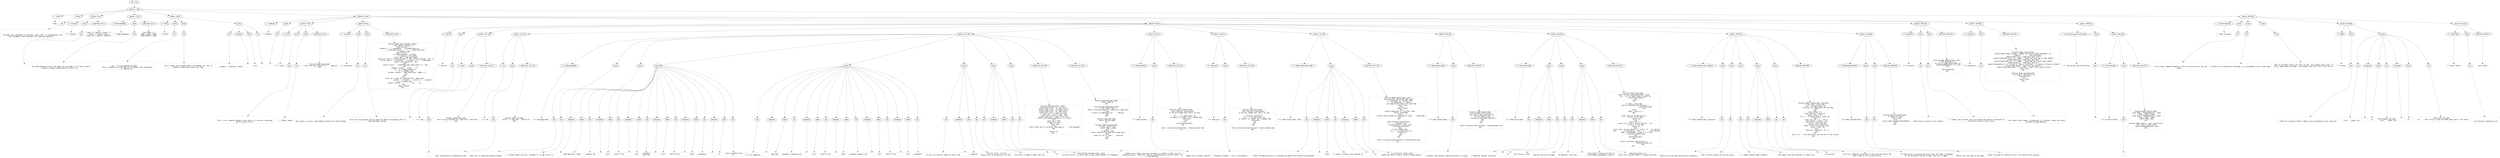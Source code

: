 digraph lpegNode {

node [fontname=Helvetica]
edge [style=dashed]

doc_0 [label="doc - 510"]


doc_0 -> { section_1}
{rank=same; section_1}

section_1 [label="section: 1-480"]


// END RANK doc_0

section_1 -> { header_2 prose_3 section_4 section_5 section_6 section_7 section_8}
{rank=same; header_2 prose_3 section_4 section_5 section_6 section_7 section_8}

header_2 [label="1 : Node"]

prose_3 [label="prose"]

section_4 [label="section: 8-16"]

section_5 [label="section: 17-28"]

section_6 [label="section: 29-40"]

section_7 [label="section: 41-458"]

section_8 [label="section: 481-500"]


// END RANK section_1

header_2 -> leaf_9
leaf_9  [color=Gray,shape=rectangle,fontname=Inconsolata,label="* Node"]
// END RANK header_2

prose_3 -> { raw_10}
{rank=same; raw_10}

raw_10 [label="raw"]


// END RANK prose_3

raw_10 -> leaf_11
leaf_11  [color=Gray,shape=rectangle,fontname=Inconsolata,label="


  The Node class implements an abstract syntax tree, in collaboration with
the [[Grammar class][/grammar] and lpeg more generally.

"]
// END RANK raw_10

section_4 -> { header_12 prose_13 codeblock_14}
{rank=same; header_12 prose_13 codeblock_14}

header_12 [label="3 : includes"]

prose_13 [label="prose"]

codeblock_14 [label="code block 10-14"]


// END RANK section_4

header_12 -> leaf_15
leaf_15  [color=Gray,shape=rectangle,fontname=Inconsolata,label="*** includes"]
// END RANK header_12

prose_13 -> { raw_16}
{rank=same; raw_16}

raw_16 [label="raw"]


// END RANK prose_13

raw_16 -> leaf_17
leaf_17  [color=Gray,shape=rectangle,fontname=Inconsolata,label="
"]
// END RANK raw_16

codeblock_14 -> leaf_18
leaf_18  [color=Gray,shape=rectangle,fontname=Inconsolata,label="local s = require \"status\" ()
local a = require \"ansi\"
local dot = require \"node/dot\""]
// END RANK codeblock_14

section_5 -> { header_19 prose_20 codeblock_21}
{rank=same; header_19 prose_20 codeblock_21}

header_19 [label="2 : Node metatable"]

prose_20 [label="prose"]

codeblock_21 [label="code block 22-26"]


// END RANK section_5

header_19 -> leaf_22
leaf_22  [color=Gray,shape=rectangle,fontname=Inconsolata,label="** Node metatable"]
// END RANK header_19

prose_20 -> { raw_23}
{rank=same; raw_23}

raw_23 [label="raw"]


// END RANK prose_20

raw_23 -> leaf_24
leaf_24  [color=Gray,shape=rectangle,fontname=Inconsolata,label="

  The Node metatable is the root table for any Node, all of which should
subclass through [[Node:inherit()][httk://]].
"]
// END RANK raw_23

codeblock_21 -> leaf_25
leaf_25  [color=Gray,shape=rectangle,fontname=Inconsolata,label="local Node = {}
Node.__index = Node
Node.isNode = Node"]
// END RANK codeblock_21

section_6 -> { header_26 prose_27 prose_28 prose_29}
{rank=same; header_26 prose_27 prose_28 prose_29}

header_26 [label="2 : Fields"]

prose_27 [label="prose"]

prose_28 [label="prose"]

prose_29 [label="prose"]


// END RANK section_6

header_26 -> leaf_30
leaf_30  [color=Gray,shape=rectangle,fontname=Inconsolata,label="** Fields"]
// END RANK header_26

prose_27 -> { raw_31}
{rank=same; raw_31}

raw_31 [label="raw"]


// END RANK prose_27

raw_31 -> leaf_32
leaf_32  [color=Gray,shape=rectangle,fontname=Inconsolata,label="

   - id :  A string naming the Node.
           This is identical to the name of the pattern that recognizes
           or captures it.
"]
// END RANK raw_31

prose_28 -> { raw_33}
{rank=same; raw_33}

raw_33 [label="raw"]


// END RANK prose_28

raw_33 -> leaf_34
leaf_34  [color=Gray,shape=rectangle,fontname=Inconsolata,label="
           This is never set on Node itself, and Grammar will fail to
           produce a Node which lacks this flag.
"]
// END RANK raw_33

prose_29 -> { raw_35 prespace_36 literal_37 raw_38}
{rank=same; raw_35 prespace_36 literal_37 raw_38}

raw_35 [label="raw"]

prespace_36 [label="prespace"]

literal_37 [label="literal"]

raw_38 [label="raw"]


// END RANK prose_29

raw_35 -> leaf_39
leaf_39  [color=Gray,shape=rectangle,fontname=Inconsolata,label="
   - isNode :  A boolean, always"]
// END RANK raw_35

prespace_36 -> leaf_40
leaf_40  [color=Gray,shape=rectangle,fontname=Inconsolata,label=" "]
// END RANK prespace_36

literal_37 -> leaf_41
leaf_41  [color=Gray,shape=rectangle,fontname=Inconsolata,label="true"]
// END RANK literal_37

raw_38 -> leaf_42
leaf_42  [color=Gray,shape=rectangle,fontname=Inconsolata,label=".

"]
// END RANK raw_38

section_7 -> { header_43 prose_44 section_45 section_46 section_47 section_48 section_49 section_50}
{rank=same; header_43 prose_44 section_45 section_46 section_47 section_48 section_49 section_50}

header_43 [label="2 : Methods"]

prose_44 [label="prose"]

section_45 [label="section: 44-57"]

section_46 [label="section: 58-97"]

section_47 [label="section: 98-391"]

section_48 [label="section: 409-428"]

section_49 [label="section: 429-458"]

section_50 [label="section: 459-461"]


// END RANK section_7

header_43 -> leaf_51
leaf_51  [color=Gray,shape=rectangle,fontname=Inconsolata,label="** Methods"]
// END RANK header_43

prose_44 -> { raw_52}
{rank=same; raw_52}

raw_52 [label="raw"]


// END RANK prose_44

raw_52 -> leaf_53
leaf_53  [color=Gray,shape=rectangle,fontname=Inconsolata,label="

"]
// END RANK raw_52

section_45 -> { header_54 prose_55 prose_56 codeblock_57}
{rank=same; header_54 prose_55 prose_56 codeblock_57}

header_54 [label="4 : toLua"]

prose_55 [label="prose"]

prose_56 [label="prose"]

codeblock_57 [label="code block 51-55"]


// END RANK section_45

header_54 -> leaf_58
leaf_58  [color=Gray,shape=rectangle,fontname=Inconsolata,label="**** toLua"]
// END RANK header_54

prose_55 -> { raw_59}
{rank=same; raw_59}

raw_59 [label="raw"]


// END RANK prose_55

raw_59 -> leaf_60
leaf_60  [color=Gray,shape=rectangle,fontname=Inconsolata,label="

This is not a general method in any sense, it's here as a backstop
while I build out Clu.
"]
// END RANK raw_59

prose_56 -> { raw_61}
{rank=same; raw_61}

raw_61 [label="raw"]


// END RANK prose_56

raw_61 -> leaf_62
leaf_62  [color=Gray,shape=rectangle,fontname=Inconsolata,label="
  - [ ] #todo remove
"]
// END RANK raw_61

codeblock_57 -> leaf_63
leaf_63  [color=Gray,shape=rectangle,fontname=Inconsolata,label="function Node.toLua(node)
  s:halt(\"No toLua method for \" .. node.id)
end"]
// END RANK codeblock_57

section_46 -> { header_64 prose_65 prose_66 codeblock_67}
{rank=same; header_64 prose_65 prose_66 codeblock_67}

header_64 [label="3 : Visualizer"]

prose_65 [label="prose"]

prose_66 [label="prose"]

codeblock_67 [label="code block 65-96"]


// END RANK section_46

header_64 -> leaf_68
leaf_68  [color=Gray,shape=rectangle,fontname=Inconsolata,label="*** Visualizer"]
// END RANK header_64

prose_65 -> { raw_69}
{rank=same; raw_69}

raw_69 [label="raw"]


// END RANK prose_65

raw_69 -> leaf_70
leaf_70  [color=Gray,shape=rectangle,fontname=Inconsolata,label="

This gives us a nice, tree-shaped printout of an entire Node.
"]
// END RANK raw_69

prose_66 -> { raw_71}
{rank=same; raw_71}

raw_71 [label="raw"]


// END RANK prose_66

raw_71 -> leaf_72
leaf_72  [color=Gray,shape=rectangle,fontname=Inconsolata,label="
We're less disciplined than we should be about up-assigning this to
inherited Node classes.
"]
// END RANK raw_71

codeblock_67 -> leaf_73
leaf_73  [color=Gray,shape=rectangle,fontname=Inconsolata,label="function Node.toString(node, depth)
   local depth = depth or 0
   local phrase = \"\"
   phrase = (\"  \"):rep(depth) .. a.bright(node.id) .. \"    \"
      .. a.cyan(node.first) .. \"-\" .. a.cyan(node.last)
   if node[1] then
      local extra = \"    \"
      if Node.len(node) > 56 then
         --  Truncate in the middle
         local span = Node.span(node)
         local pre, post = string.sub(span, 1, 26), string.sub(span, -26, -1)
         extra = extra .. a.dim(pre) .. a.bright(\"………\") .. a.dim(post)
         extra = extra:gsub(\"\\n\", \"◼︎\")
      else
         extra = extra .. a.dim(Node.span(node):gsub(\"\\n\", \"◼︎\"))
      end
      phrase = phrase .. extra .. \"\\n\"
      for _,v in ipairs(node) do
         if (v.isNode) then
            phrase = phrase .. Node.toString(v, depth + 1)
         end
      end
   else
      local val = node.str:sub(node.first, node.last)
                          :gsub(\" \", a.clear() .. a.dim(\"_\") .. a.green())
      val = a.green(val)
      phrase = phrase .. \"    \" .. val  .. \"\\n\"
   end
   return phrase
end"]
// END RANK codeblock_67

section_47 -> { header_74 prose_75 section_76 section_77 section_78 section_79 section_80 section_81 section_82 section_83 section_84 section_85}
{rank=same; header_74 prose_75 section_76 section_77 section_78 section_79 section_80 section_81 section_82 section_83 section_84 section_85}

header_74 [label="3 : Metrics"]

prose_75 [label="prose"]

section_76 [label="section: 101-109"]

section_77 [label="section: 110-120"]

section_78 [label="section: 121-196"]

section_79 [label="section: 197-217"]

section_80 [label="section: 218-240"]

section_81 [label="section: 241-280"]

section_82 [label="section: 281-299"]

section_83 [label="section: 300-349"]

section_84 [label="section: 350-391"]

section_85 [label="section: 392-408"]


// END RANK section_47

header_74 -> leaf_86
leaf_86  [color=Gray,shape=rectangle,fontname=Inconsolata,label="*** Metrics"]
// END RANK header_74

prose_75 -> { raw_87}
{rank=same; raw_87}

raw_87 [label="raw"]


// END RANK prose_75

raw_87 -> leaf_88
leaf_88  [color=Gray,shape=rectangle,fontname=Inconsolata,label="

"]
// END RANK raw_87

section_76 -> { header_89 prose_90 codeblock_91}
{rank=same; header_89 prose_90 codeblock_91}

header_89 [label="4 : span"]

prose_90 [label="prose"]

codeblock_91 [label="code block 103-107"]


// END RANK section_76

header_89 -> leaf_92
leaf_92  [color=Gray,shape=rectangle,fontname=Inconsolata,label="**** span"]
// END RANK header_89

prose_90 -> { raw_93}
{rank=same; raw_93}

raw_93 [label="raw"]


// END RANK prose_90

raw_93 -> leaf_94
leaf_94  [color=Gray,shape=rectangle,fontname=Inconsolata,label="
"]
// END RANK raw_93

codeblock_91 -> leaf_95
leaf_95  [color=Gray,shape=rectangle,fontname=Inconsolata,label="function Node.span(node)
   return string.sub(node.str, node.first, node.last)
end"]
// END RANK codeblock_91

section_77 -> { header_96 prose_97 codeblock_98}
{rank=same; header_96 prose_97 codeblock_98}

header_96 [label="4 : len"]

prose_97 [label="prose"]

codeblock_98 [label="code block 114-118"]


// END RANK section_77

header_96 -> leaf_99
leaf_99  [color=Gray,shape=rectangle,fontname=Inconsolata,label="**** len"]
// END RANK header_96

prose_97 -> { raw_100}
{rank=same; raw_100}

raw_100 [label="raw"]


// END RANK prose_97

raw_100 -> leaf_101
leaf_101  [color=Gray,shape=rectangle,fontname=Inconsolata,label="

ahh, the pleasure of indexing by one.
"]
// END RANK raw_100

codeblock_98 -> leaf_102
leaf_102  [color=Gray,shape=rectangle,fontname=Inconsolata,label="function Node.len(node)
    return 1 + node.last - node.first
end"]
// END RANK codeblock_98

section_78 -> { header_103 prose_104 prose_105 prose_106 prose_107 prose_108 prose_109 prose_110 codeblock_111 codeblock_112}
{rank=same; header_103 prose_104 prose_105 prose_106 prose_107 prose_108 prose_109 prose_110 codeblock_111 codeblock_112}

header_103 [label="4 : Node:gap(node)"]

prose_104 [label="prose"]

prose_105 [label="prose"]

prose_106 [label="prose"]

prose_107 [label="prose"]

prose_108 [label="prose"]

prose_109 [label="prose"]

prose_110 [label="prose"]

codeblock_111 [label="code block 144-164"]

codeblock_112 [label="code block 167-195"]


// END RANK section_78

header_103 -> leaf_113
leaf_113  [color=Gray,shape=rectangle,fontname=Inconsolata,label="**** Node:gap(node)"]
// END RANK header_103

prose_104 -> { raw_114}
{rank=same; raw_114}

raw_114 [label="raw"]


// END RANK prose_104

raw_114 -> leaf_115
leaf_115  [color=Gray,shape=rectangle,fontname=Inconsolata,label="

NOTE this is unused and hence untested
"]
// END RANK raw_114

prose_105 -> { raw_116}
{rank=same; raw_116}

raw_116 [label="raw"]


// END RANK prose_105

raw_116 -> leaf_117
leaf_117  [color=Gray,shape=rectangle,fontname=Inconsolata,label="
- [ ] #todo either use this, validate it, or get rid of it
"]
// END RANK raw_116

prose_106 -> { prespace_118 literal_119 raw_120 prespace_121 literal_122 raw_123 prespace_124 literal_125 raw_126 prespace_127 literal_128 raw_129 prespace_130 literal_131 raw_132 prespace_133 bold_134 raw_135}
{rank=same; prespace_118 literal_119 raw_120 prespace_121 literal_122 raw_123 prespace_124 literal_125 raw_126 prespace_127 literal_128 raw_129 prespace_130 literal_131 raw_132 prespace_133 bold_134 raw_135}

prespace_118 [label="prespace"]

literal_119 [label="literal"]

raw_120 [label="raw"]

prespace_121 [label="prespace"]

literal_122 [label="literal"]

raw_123 [label="raw"]

prespace_124 [label="prespace"]

literal_125 [label="literal"]

raw_126 [label="raw"]

prespace_127 [label="prespace"]

literal_128 [label="literal"]

raw_129 [label="raw"]

prespace_130 [label="prespace"]

literal_131 [label="literal"]

raw_132 [label="raw"]

prespace_133 [label="prespace"]

bold_134 [label="bold"]

raw_135 [label="raw"]


// END RANK prose_106

prespace_118 -> leaf_136
leaf_136  [color=Gray,shape=rectangle,fontname=Inconsolata,label=""]
// END RANK prespace_118

literal_119 -> leaf_137
leaf_137  [color=Gray,shape=rectangle,fontname=Inconsolata,label="Node.gap(left, right)"]
// END RANK literal_119

raw_120 -> leaf_138
leaf_138  [color=Gray,shape=rectangle,fontname=Inconsolata,label=" compares the"]
// END RANK raw_120

prespace_121 -> leaf_139
leaf_139  [color=Gray,shape=rectangle,fontname=Inconsolata,label=" "]
// END RANK prespace_121

literal_122 -> leaf_140
leaf_140  [color=Gray,shape=rectangle,fontname=Inconsolata,label="last"]
// END RANK literal_122

raw_123 -> leaf_141
leaf_141  [color=Gray,shape=rectangle,fontname=Inconsolata,label=" field of the"]
// END RANK raw_123

prespace_124 -> leaf_142
leaf_142  [color=Gray,shape=rectangle,fontname=Inconsolata,label=" "]
// END RANK prespace_124

literal_125 -> leaf_143
leaf_143  [color=Gray,shape=rectangle,fontname=Inconsolata,label="left"]
// END RANK literal_125

raw_126 -> leaf_144
leaf_144  [color=Gray,shape=rectangle,fontname=Inconsolata,label=" parameter
with the"]
// END RANK raw_126

prespace_127 -> leaf_145
leaf_145  [color=Gray,shape=rectangle,fontname=Inconsolata,label=" "]
// END RANK prespace_127

literal_128 -> leaf_146
leaf_146  [color=Gray,shape=rectangle,fontname=Inconsolata,label="first"]
// END RANK literal_128

raw_129 -> leaf_147
leaf_147  [color=Gray,shape=rectangle,fontname=Inconsolata,label=" field of the"]
// END RANK raw_129

prespace_130 -> leaf_148
leaf_148  [color=Gray,shape=rectangle,fontname=Inconsolata,label=" "]
// END RANK prespace_130

literal_131 -> leaf_149
leaf_149  [color=Gray,shape=rectangle,fontname=Inconsolata,label="right"]
// END RANK literal_131

raw_132 -> leaf_150
leaf_150  [color=Gray,shape=rectangle,fontname=Inconsolata,label=" parameter,"]
// END RANK raw_132

prespace_133 -> leaf_151
leaf_151  [color=Gray,shape=rectangle,fontname=Inconsolata,label=" "]
// END RANK prespace_133

bold_134 -> leaf_152
leaf_152  [color=Gray,shape=rectangle,fontname=Inconsolata,label="if"]
// END RANK bold_134

raw_135 -> leaf_153
leaf_153  [color=Gray,shape=rectangle,fontname=Inconsolata,label=" this is greater than
0.
"]
// END RANK raw_135

prose_107 -> { raw_154 prespace_155 literal_156 raw_157 prespace_158 literal_159 raw_160 prespace_161 literal_162 raw_163 prespace_164 literal_165 raw_166 prespace_167 literal_168 raw_169}
{rank=same; raw_154 prespace_155 literal_156 raw_157 prespace_158 literal_159 raw_160 prespace_161 literal_162 raw_163 prespace_164 literal_165 raw_166 prespace_167 literal_168 raw_169}

raw_154 [label="raw"]

prespace_155 [label="prespace"]

literal_156 [label="literal"]

raw_157 [label="raw"]

prespace_158 [label="prespace"]

literal_159 [label="literal"]

raw_160 [label="raw"]

prespace_161 [label="prespace"]

literal_162 [label="literal"]

raw_163 [label="raw"]

prespace_164 [label="prespace"]

literal_165 [label="literal"]

raw_166 [label="raw"]

prespace_167 [label="prespace"]

literal_168 [label="literal"]

raw_169 [label="raw"]


// END RANK prose_107

raw_154 -> leaf_170
leaf_170  [color=Gray,shape=rectangle,fontname=Inconsolata,label="
If it is negative,"]
// END RANK raw_154

prespace_155 -> leaf_171
leaf_171  [color=Gray,shape=rectangle,fontname=Inconsolata,label=" "]
// END RANK prespace_155

literal_156 -> leaf_172
leaf_172  [color=Gray,shape=rectangle,fontname=Inconsolata,label="Node.gap"]
// END RANK literal_156

raw_157 -> leaf_173
leaf_173  [color=Gray,shape=rectangle,fontname=Inconsolata,label=" attempts to measure the"]
// END RANK raw_157

prespace_158 -> leaf_174
leaf_174  [color=Gray,shape=rectangle,fontname=Inconsolata,label=" "]
// END RANK prespace_158

literal_159 -> leaf_175
leaf_175  [color=Gray,shape=rectangle,fontname=Inconsolata,label="first"]
// END RANK literal_159

raw_160 -> leaf_176
leaf_176  [color=Gray,shape=rectangle,fontname=Inconsolata,label=" field of the"]
// END RANK raw_160

prespace_161 -> leaf_177
leaf_177  [color=Gray,shape=rectangle,fontname=Inconsolata,label=""]
// END RANK prespace_161

literal_162 -> leaf_178
leaf_178  [color=Gray,shape=rectangle,fontname=Inconsolata,label="right"]
// END RANK literal_162

raw_163 -> leaf_179
leaf_179  [color=Gray,shape=rectangle,fontname=Inconsolata,label=" parameter against the"]
// END RANK raw_163

prespace_164 -> leaf_180
leaf_180  [color=Gray,shape=rectangle,fontname=Inconsolata,label=" "]
// END RANK prespace_164

literal_165 -> leaf_181
leaf_181  [color=Gray,shape=rectangle,fontname=Inconsolata,label="last"]
// END RANK literal_165

raw_166 -> leaf_182
leaf_182  [color=Gray,shape=rectangle,fontname=Inconsolata,label=" field of the"]
// END RANK raw_166

prespace_167 -> leaf_183
leaf_183  [color=Gray,shape=rectangle,fontname=Inconsolata,label=" "]
// END RANK prespace_167

literal_168 -> leaf_184
leaf_184  [color=Gray,shape=rectangle,fontname=Inconsolata,label="left"]
// END RANK literal_168

raw_169 -> leaf_185
leaf_185  [color=Gray,shape=rectangle,fontname=Inconsolata,label=" parameter.
"]
// END RANK raw_169

prose_108 -> { raw_186 prespace_187 bold_188 raw_189}
{rank=same; raw_186 prespace_187 bold_188 raw_189}

raw_186 [label="raw"]

prespace_187 [label="prespace"]

bold_188 [label="bold"]

raw_189 [label="raw"]


// END RANK prose_108

raw_186 -> leaf_190
leaf_190  [color=Gray,shape=rectangle,fontname=Inconsolata,label="
If this is a natural number we return the"]
// END RANK raw_186

prespace_187 -> leaf_191
leaf_191  [color=Gray,shape=rectangle,fontname=Inconsolata,label=" "]
// END RANK prespace_187

bold_188 -> leaf_192
leaf_192  [color=Gray,shape=rectangle,fontname=Inconsolata,label="negation"]
// END RANK bold_188

raw_189 -> leaf_193
leaf_193  [color=Gray,shape=rectangle,fontname=Inconsolata,label=" of this value.  If both
should prove to be positive, we halt.
"]
// END RANK raw_189

prose_109 -> { raw_194 prespace_195 literal_196 raw_197}
{rank=same; raw_194 prespace_195 literal_196 raw_197}

raw_194 [label="raw"]

prespace_195 [label="prespace"]

literal_196 [label="literal"]

raw_197 [label="raw"]


// END RANK prose_109

raw_194 -> leaf_198
leaf_198  [color=Gray,shape=rectangle,fontname=Inconsolata,label="
No effort is made to check that the"]
// END RANK raw_194

prespace_195 -> leaf_199
leaf_199  [color=Gray,shape=rectangle,fontname=Inconsolata,label=" "]
// END RANK prespace_195

literal_196 -> leaf_200
leaf_200  [color=Gray,shape=rectangle,fontname=Inconsolata,label="str"]
// END RANK literal_196

raw_197 -> leaf_201
leaf_201  [color=Gray,shape=rectangle,fontname=Inconsolata,label=" field matches between nodes unless
we have an error, in which case it could prove helpful for diagnosis.
"]
// END RANK raw_197

prose_110 -> { raw_202}
{rank=same; raw_202}

raw_202 [label="raw"]


// END RANK prose_110

raw_202 -> leaf_203
leaf_203  [color=Gray,shape=rectangle,fontname=Inconsolata,label="
Indeed such a check would be a disaster in streams or other sort of
piecewise parse.  Which will require implementation in and of itself, but
in the meantime...
"]
// END RANK raw_202

codeblock_111 -> leaf_204
leaf_204  [color=Gray,shape=rectangle,fontname=Inconsolata,label="function Node.gap(left, right)
  assert(left.last, \"no left.last\")
  assert(right.first, \"no right.first\")
  assert(right.last, \"no right.last\")
  assert(left.first, \"no left.first\")
  if left.first >= right.last then
    local left, right = right, left
  elseif left.last > right.first then
    s:halt(\"overlapping regions or str issue\")
  end
  local gap = left
  if gap >= 0 then
    return gap
  else
    s:halt(\"some kind of situation where gap is \" .. tostring(gap))
  end

  return nil
end"]
// END RANK codeblock_111

codeblock_112 -> leaf_205
leaf_205  [color=Gray,shape=rectangle,fontname=Inconsolata,label="function Node.dotLabel(node)
  return node.id
end

function Node.toMarkdown(node)
  if not node[1] then
    return string.sub(node.str, node.first, node.last)
  else
    s:halt(\"no toMarkdown for \" .. node.id)
  end
end

function Node.dot(node)
  return dot.dot(node)
end

function Node.toValue(node)
  if node.__VALUE then
    return node.__VALUE
  end
  if node.str then
    return node.str:sub(node.first,node.last)
  else
    s:halt(\"no str on node \" .. node.id)
  end
end
"]
// END RANK codeblock_112

section_79 -> { header_206 prose_207 codeblock_208}
{rank=same; header_206 prose_207 codeblock_208}

header_206 [label="4 : Node.walkPost"]

prose_207 [label="prose"]

codeblock_208 [label="code block 201-216"]


// END RANK section_79

header_206 -> leaf_209
leaf_209  [color=Gray,shape=rectangle,fontname=Inconsolata,label="**** Node.walkPost"]
// END RANK header_206

prose_207 -> { raw_210}
{rank=same; raw_210}

raw_210 [label="raw"]


// END RANK prose_207

raw_210 -> leaf_211
leaf_211  [color=Gray,shape=rectangle,fontname=Inconsolata,label="

Depth-first iterator, postfix
"]
// END RANK raw_210

codeblock_208 -> leaf_212
leaf_212  [color=Gray,shape=rectangle,fontname=Inconsolata,label="function Node.walkPost(node)
    local function traverse(ast)
        if not ast.isNode then return nil end

        for _, v in ipairs(ast) do
            if type(v) == 'table' and v.isNode then
              traverse(v)
            end
        end
        coroutine.yield(ast)
    end

    return coroutine.wrap(function() traverse(node) end)
end"]
// END RANK codeblock_208

section_80 -> { header_213 prose_214 codeblock_215}
{rank=same; header_213 prose_214 codeblock_215}

header_213 [label="4 : Node.walk"]

prose_214 [label="prose"]

codeblock_215 [label="code block 222-238"]


// END RANK section_80

header_213 -> leaf_216
leaf_216  [color=Gray,shape=rectangle,fontname=Inconsolata,label="**** Node.walk"]
// END RANK header_213

prose_214 -> { raw_217}
{rank=same; raw_217}

raw_217 [label="raw"]


// END RANK prose_214

raw_217 -> leaf_218
leaf_218  [color=Gray,shape=rectangle,fontname=Inconsolata,label="

Presearch iterator.  This is the default.
"]
// END RANK raw_217

codeblock_215 -> leaf_219
leaf_219  [color=Gray,shape=rectangle,fontname=Inconsolata,label="function Node.walk(node)
  local function traverse(ast)
    if not ast.isNode then return nil end

    coroutine.yield(ast)
    for _, v in ipairs(ast) do
      if type(v) == 'table' and v.isNode then
        traverse(v)
      end
    end
  end

  return coroutine.wrap(function() traverse(node) end)
end
"]
// END RANK codeblock_215

section_81 -> { header_220 prose_221 codeblock_222}
{rank=same; header_220 prose_221 codeblock_222}

header_220 [label="4 : Node.select(node, pred)"]

prose_221 [label="prose"]

codeblock_222 [label="code block 247-278"]


// END RANK section_81

header_220 -> leaf_223
leaf_223  [color=Gray,shape=rectangle,fontname=Inconsolata,label="**** Node.select(node, pred)"]
// END RANK header_220

prose_221 -> { raw_224 prespace_225 literal_226 raw_227 prespace_228 literal_229 raw_230}
{rank=same; raw_224 prespace_225 literal_226 raw_227 prespace_228 literal_229 raw_230}

raw_224 [label="raw"]

prespace_225 [label="prespace"]

literal_226 [label="literal"]

raw_227 [label="raw"]

prespace_228 [label="prespace"]

literal_229 [label="literal"]

raw_230 [label="raw"]


// END RANK prose_221

raw_224 -> leaf_231
leaf_231  [color=Gray,shape=rectangle,fontname=Inconsolata,label="

  Takes the Node and walks it, yielding the Nodes which match the predicate."]
// END RANK raw_224

prespace_225 -> leaf_232
leaf_232  [color=Gray,shape=rectangle,fontname=Inconsolata,label=""]
// END RANK prespace_225

literal_226 -> leaf_233
leaf_233  [color=Gray,shape=rectangle,fontname=Inconsolata,label="pred"]
// END RANK literal_226

raw_227 -> leaf_234
leaf_234  [color=Gray,shape=rectangle,fontname=Inconsolata,label=" is either a string, which matches to"]
// END RANK raw_227

prespace_228 -> leaf_235
leaf_235  [color=Gray,shape=rectangle,fontname=Inconsolata,label=" "]
// END RANK prespace_228

literal_229 -> leaf_236
leaf_236  [color=Gray,shape=rectangle,fontname=Inconsolata,label="id"]
// END RANK literal_229

raw_230 -> leaf_237
leaf_237  [color=Gray,shape=rectangle,fontname=Inconsolata,label=", or a function, which takes
a Node and returns true or false on some premise.
"]
// END RANK raw_230

codeblock_222 -> leaf_238
leaf_238  [color=Gray,shape=rectangle,fontname=Inconsolata,label="function Node.select(node, pred)
   local function qualifies(node, pred)
      if type(pred) == 'string' then
         if type(node) == 'table'
          and node.id and node.id == pred then
            return true
         else
            return false
         end
      elseif type(pred) == 'function' then
         return pred(node)
      else
         s:halt(\"cannot select on predicate of type \" .. type(pred))
      end
   end

   local function traverse(ast)
      -- breadth first
      if qualifies(ast, pred) then
         coroutine.yield(ast)
      end
      if ast.isNode then
         for _, v in ipairs(ast) do
            traverse(v)
         end
      end
   end

   return coroutine.wrap(function() traverse(node) end)
end"]
// END RANK codeblock_222

section_82 -> { header_239 prose_240 codeblock_241}
{rank=same; header_239 prose_240 codeblock_241}

header_239 [label="4 : Node.tokens(node)"]

prose_240 [label="prose"]

codeblock_241 [label="code block 285-297"]


// END RANK section_82

header_239 -> leaf_242
leaf_242  [color=Gray,shape=rectangle,fontname=Inconsolata,label="**** Node.tokens(node)"]
// END RANK header_239

prose_240 -> { raw_243}
{rank=same; raw_243}

raw_243 [label="raw"]


// END RANK prose_240

raw_243 -> leaf_244
leaf_244  [color=Gray,shape=rectangle,fontname=Inconsolata,label="

  Iterator returning all captured values as strings.
"]
// END RANK raw_243

codeblock_241 -> leaf_245
leaf_245  [color=Gray,shape=rectangle,fontname=Inconsolata,label="function Node.tokens(node)
  local function traverse(ast)
    for node in Node.walk(ast) do
      if not node[1] then
        coroutine.yield(node:toValue())
      end
    end
  end

  return coroutine.wrap(function() traverse(node) end)
end"]
// END RANK codeblock_241

section_83 -> { header_246 prose_247 prose_248 prose_249 codeblock_250}
{rank=same; header_246 prose_247 prose_248 prose_249 codeblock_250}

header_246 [label="4 : Node.lines(node)"]

prose_247 [label="prose"]

prose_248 [label="prose"]

prose_249 [label="prose"]

codeblock_250 [label="code block 310-347"]


// END RANK section_83

header_246 -> leaf_251
leaf_251  [color=Gray,shape=rectangle,fontname=Inconsolata,label="**** Node.lines(node)"]
// END RANK header_246

prose_247 -> { raw_252 prespace_253 literal_254 raw_255}
{rank=same; raw_252 prespace_253 literal_254 raw_255}

raw_252 [label="raw"]

prespace_253 [label="prespace"]

literal_254 [label="literal"]

raw_255 [label="raw"]


// END RANK prose_247

raw_252 -> leaf_256
leaf_256  [color=Gray,shape=rectangle,fontname=Inconsolata,label="

A memoized iterator returning"]
// END RANK raw_252

prespace_253 -> leaf_257
leaf_257  [color=Gray,shape=rectangle,fontname=Inconsolata,label=" "]
// END RANK prespace_253

literal_254 -> leaf_258
leaf_258  [color=Gray,shape=rectangle,fontname=Inconsolata,label="str"]
// END RANK literal_254

raw_255 -> leaf_259
leaf_259  [color=Gray,shape=rectangle,fontname=Inconsolata,label=" one line at a time.
"]
// END RANK raw_255

prose_248 -> { raw_260}
{rank=same; raw_260}

raw_260 [label="raw"]


// END RANK prose_248

raw_260 -> leaf_261
leaf_261  [color=Gray,shape=rectangle,fontname=Inconsolata,label="
Newlines are not included.
"]
// END RANK raw_260

prose_249 -> { raw_262 prespace_263 literal_264 raw_265}
{rank=same; raw_262 prespace_263 literal_264 raw_265}

raw_262 [label="raw"]

prespace_263 [label="prespace"]

literal_264 [label="literal"]

raw_265 [label="raw"]


// END RANK prose_249

raw_262 -> leaf_266
leaf_266  [color=Gray,shape=rectangle,fontname=Inconsolata,label="
In addition, the first"]
// END RANK raw_262

prespace_263 -> leaf_267
leaf_267  [color=Gray,shape=rectangle,fontname=Inconsolata,label=" "]
// END RANK prespace_263

literal_264 -> leaf_268
leaf_268  [color=Gray,shape=rectangle,fontname=Inconsolata,label="node:lines() traversal builds up
a sourcemap subsequently used by "]
// END RANK literal_264

raw_265 -> leaf_269
leaf_269  [color=Gray,shape=rectangle,fontname=Inconsolata,label="node:atLine(pos)= to
return the line and column of a given position.
"]
// END RANK raw_265

codeblock_250 -> leaf_270
leaf_270  [color=Gray,shape=rectangle,fontname=Inconsolata,label="function Node.lines(node)
  local function yieldLines(node, linum)
     for _, str in ipairs(node.__lines) do
        coroutine.yield(str)
      end
  end

  if node.__lines then
     return coroutine.wrap(function ()
                              yieldLines(node)
                           end)
  else
     node.__lines = {}
  end

  local function buildLines(str)
      if str == nil then
        return nil
      end
      local rest = \"\"
      local first, last = string.find(str, \"\\n\")
      if first == nil then
        return nil
      else
        local line = string.sub(str, 1, first - 1) -- no newline
        rest       = string.sub(str, last + 1)    -- skip newline
        node.__lines[#node.__lines + 1] = line
        coroutine.yield(line)
      end
      buildLines(rest)
  end

  return coroutine.wrap(function ()
                           buildLines(node.str)
                        end)
end"]
// END RANK codeblock_250

section_84 -> { header_271 prose_272 prose_273 prose_274 prose_275 prose_276 codeblock_277}
{rank=same; header_271 prose_272 prose_273 prose_274 prose_275 prose_276 codeblock_277}

header_271 [label="4 : Node.linePos(node, position)"]

prose_272 [label="prose"]

prose_273 [label="prose"]

prose_274 [label="prose"]

prose_275 [label="prose"]

prose_276 [label="prose"]

codeblock_277 [label="code block 365-389"]


// END RANK section_84

header_271 -> leaf_278
leaf_278  [color=Gray,shape=rectangle,fontname=Inconsolata,label="**** Node.linePos(node, position)"]
// END RANK header_271

prose_272 -> { raw_279}
{rank=same; raw_279}

raw_279 [label="raw"]


// END RANK prose_272

raw_279 -> leaf_280
leaf_280  [color=Gray,shape=rectangle,fontname=Inconsolata,label="

Returns the line and column given a position.
"]
// END RANK raw_279

prose_273 -> { raw_281}
{rank=same; raw_281}

raw_281 [label="raw"]


// END RANK prose_273

raw_281 -> leaf_282
leaf_282  [color=Gray,shape=rectangle,fontname=Inconsolata,label="
This currently builds up the line array.
"]
// END RANK raw_281

prose_274 -> { raw_283}
{rank=same; raw_283}

raw_283 [label="raw"]


// END RANK prose_274

raw_283 -> leaf_284
leaf_284  [color=Gray,shape=rectangle,fontname=Inconsolata,label="
- [ ]  #todo  Optimal Node.linePos().
"]
// END RANK raw_283

prose_275 -> { raw_285 prespace_286 literal_287 raw_288}
{rank=same; raw_285 prespace_286 literal_287 raw_288}

raw_285 [label="raw"]

prespace_286 [label="prespace"]

literal_287 [label="literal"]

raw_288 [label="raw"]


// END RANK prose_275

raw_285 -> leaf_289
leaf_289  [color=Gray,shape=rectangle,fontname=Inconsolata,label="
       This needs to be more optimal; it should use"]
// END RANK raw_285

prespace_286 -> leaf_290
leaf_290  [color=Gray,shape=rectangle,fontname=Inconsolata,label=" "]
// END RANK prespace_286

literal_287 -> leaf_291
leaf_291  [color=Gray,shape=rectangle,fontname=Inconsolata,label="string.find"]
// END RANK literal_287

raw_288 -> leaf_292
leaf_292  [color=Gray,shape=rectangle,fontname=Inconsolata,label=" to
       build up a memoized collection of start and end points and
       never break up the string directly.
"]
// END RANK raw_288

prose_276 -> { raw_293}
{rank=same; raw_293}

raw_293 [label="raw"]


// END RANK prose_276

raw_293 -> leaf_294
leaf_294  [color=Gray,shape=rectangle,fontname=Inconsolata,label="
       At least we're only paying the price once, but Node is supposed
       to be lazy about slicing strings, and this is eager.
"]
// END RANK raw_293

codeblock_277 -> leaf_295
leaf_295  [color=Gray,shape=rectangle,fontname=Inconsolata,label="function Node.linePos(node, position)
   if not node.__lines then
      for _ in node:lines() do
        -- nothing, this generates the line map
      end
   end
   local offset = 0
   local position = position
   local linum = nil
   for i, v in ipairs(node.__lines) do
       linum = i
       local len = #v + 1 -- for nl
       local offset = offset + len
       if offset > position then
          return linum, position
       elseif offset == position then
          return linum, len
       else
          position = position - #v - 1
       end
   end
   return nil -- this position is off the end of the string
end"]
// END RANK codeblock_277

section_85 -> { header_296 prose_297 prose_298 codeblock_299}
{rank=same; header_296 prose_297 prose_298 codeblock_299}

header_296 [label="4 : Node.lastLeaf(node)"]

prose_297 [label="prose"]

prose_298 [label="prose"]

codeblock_299 [label="code block 398-406"]


// END RANK section_85

header_296 -> leaf_300
leaf_300  [color=Gray,shape=rectangle,fontname=Inconsolata,label="**** Node.lastLeaf(node)"]
// END RANK header_296

prose_297 -> { raw_301}
{rank=same; raw_301}

raw_301 [label="raw"]


// END RANK prose_297

raw_301 -> leaf_302
leaf_302  [color=Gray,shape=rectangle,fontname=Inconsolata,label="

Returns the last leaf of the node.
"]
// END RANK raw_301

prose_298 -> { raw_303}
{rank=same; raw_303}

raw_303 [label="raw"]


// END RANK prose_298

raw_303 -> leaf_304
leaf_304  [color=Gray,shape=rectangle,fontname=Inconsolata,label="
Useful to check for terminal errors, for stop-on-error parsing.
"]
// END RANK raw_303

codeblock_299 -> leaf_305
leaf_305  [color=Gray,shape=rectangle,fontname=Inconsolata,label="function Node.lastLeaf(node)
  if #node == 0 then
    return node
  else
    return Node.lastLeaf(node[#node])
  end
end"]
// END RANK codeblock_299

section_48 -> { header_306 prose_307 prose_308 codeblock_309}
{rank=same; header_306 prose_307 prose_308 codeblock_309}

header_306 [label="3 : Collectors"]

prose_307 [label="prose"]

prose_308 [label="prose"]

codeblock_309 [label="code block 416-425"]


// END RANK section_48

header_306 -> leaf_310
leaf_310  [color=Gray,shape=rectangle,fontname=Inconsolata,label="*** Collectors"]
// END RANK header_306

prose_307 -> { raw_311}
{rank=same; raw_311}

raw_311 [label="raw"]


// END RANK prose_307

raw_311 -> leaf_312
leaf_312  [color=Gray,shape=rectangle,fontname=Inconsolata,label="

These return an array of all results.
"]
// END RANK raw_311

prose_308 -> { raw_313}
{rank=same; raw_313}

raw_313 [label="raw"]


// END RANK prose_308

raw_313 -> leaf_314
leaf_314  [color=Gray,shape=rectangle,fontname=Inconsolata,label="
- [ ] #todo  Add a Forest class to provide the iterator interface for
             the return arrays of this class.
"]
// END RANK raw_313

codeblock_309 -> leaf_315
leaf_315  [color=Gray,shape=rectangle,fontname=Inconsolata,label="function Node.gather(node, pred)
  local gathered = {}
  for ast in node:select(pred) do
    gathered[#gathered + 1] = ast
  end

  return gathered
end"]
// END RANK codeblock_309

section_49 -> { header_316 prose_317 codeblock_318}
{rank=same; header_316 prose_317 codeblock_318}

header_316 [label="3 : Validation"]

prose_317 [label="prose"]

codeblock_318 [label="code block 434-457"]


// END RANK section_49

header_316 -> leaf_319
leaf_319  [color=Gray,shape=rectangle,fontname=Inconsolata,label="*** Validation"]
// END RANK header_316

prose_317 -> { raw_320}
{rank=same; raw_320}

raw_320 [label="raw"]


// END RANK prose_317

raw_320 -> leaf_321
leaf_321  [color=Gray,shape=rectangle,fontname=Inconsolata,label="

This checks that a Node, including all its children, meets the social
contract of Node behavior.
"]
// END RANK raw_320

codeblock_318 -> leaf_322
leaf_322  [color=Gray,shape=rectangle,fontname=Inconsolata,label="
function Node.isValid(node)
  assert(node.isNode == Node, \"isNode flag must be Node metatable, id: \"
         .. node.id .. \" \" .. tostring(node))
  assert(node.first, \"node must have first\")
  assert(type(node.first) == \"number\", \"node.first must be of type number\")
  assert(node.last, \"node must have last\")
  assert(type(node.last) == \"number\", \"node.last must be of type number\")
  assert(node.str, \"node must have str\")
  assert(type(node.str) == \"string\" or node.str.isPhrase, \"str must be string or phrase\")
  assert(node.parent, \"node must have parent\")
  assert(type(node:span()) == \"string\", \"span() must yield string\")
  return true
end

function Node.validate(node)
  for twig in node:walk() do
    twig:isValid()
  end
  return true
end
"]
// END RANK codeblock_318

section_50 -> { header_323 prose_324 section_325}
{rank=same; header_323 prose_324 section_325}

header_323 [label="3 : Subclassing and construction"]

prose_324 [label="prose"]

section_325 [label="section: 462-480"]


// END RANK section_50

header_323 -> leaf_326
leaf_326  [color=Gray,shape=rectangle,fontname=Inconsolata,label="*** Subclassing and construction"]
// END RANK header_323

prose_324 -> { raw_327}
{rank=same; raw_327}

raw_327 [label="raw"]


// END RANK prose_324

raw_327 -> leaf_328
leaf_328  [color=Gray,shape=rectangle,fontname=Inconsolata,label="

"]
// END RANK raw_327

section_325 -> { header_329 prose_330 codeblock_331}
{rank=same; header_329 prose_330 codeblock_331}

header_329 [label="4 : N.inherit(node)"]

prose_330 [label="prose"]

codeblock_331 [label="code block 464-478"]


// END RANK section_325

header_329 -> leaf_332
leaf_332  [color=Gray,shape=rectangle,fontname=Inconsolata,label="**** N.inherit(node)"]
// END RANK header_329

prose_330 -> { raw_333}
{rank=same; raw_333}

raw_333 [label="raw"]


// END RANK prose_330

raw_333 -> leaf_334
leaf_334  [color=Gray,shape=rectangle,fontname=Inconsolata,label="
"]
// END RANK raw_333

codeblock_331 -> leaf_335
leaf_335  [color=Gray,shape=rectangle,fontname=Inconsolata,label="function Node.inherit(node)
  local Meta = setmetatable({}, node)
  Meta.__index = Meta
  local meta = setmetatable({}, Meta)
  meta.__index = meta
  return Meta, meta
end

function Node.export(_, mod, constructor)
  mod.__call = constructor
  return setmetatable({}, mod)
end
"]
// END RANK codeblock_331

section_8 -> { header_336 prose_337 prose_338 prose_339 section_340 section_341}
{rank=same; header_336 prose_337 prose_338 prose_339 section_340 section_341}

header_336 [label="2 : Node Instances"]

prose_337 [label="prose"]

prose_338 [label="prose"]

prose_339 [label="prose"]

section_340 [label="section: 492-500"]

section_341 [label="section: 501-510"]


// END RANK section_8

header_336 -> leaf_342
leaf_342  [color=Gray,shape=rectangle,fontname=Inconsolata,label="** Node Instances"]
// END RANK header_336

prose_337 -> { raw_343}
{rank=same; raw_343}

raw_343 [label="raw"]


// END RANK prose_337

raw_343 -> leaf_344
leaf_344  [color=Gray,shape=rectangle,fontname=Inconsolata,label="

  To be a Node, indexed elements of the Array portion must also be
Nodes.
"]
// END RANK raw_343

prose_338 -> { raw_345}
{rank=same; raw_345}

raw_345 [label="raw"]


// END RANK prose_338

raw_345 -> leaf_346
leaf_346  [color=Gray,shape=rectangle,fontname=Inconsolata,label="
If there are no children of the Node, it is considered to be a leaf node.
"]
// END RANK raw_345

prose_339 -> { raw_347}
{rank=same; raw_347}

raw_347 [label="raw"]


// END RANK prose_339

raw_347 -> leaf_348
leaf_348  [color=Gray,shape=rectangle,fontname=Inconsolata,label="
Most of the Node library will fail to halt, and probably blow stack, if
cyclic Node graphs are made.  The Grammar class will not do this to you.

"]
// END RANK raw_347

section_340 -> { header_349 prose_350 prose_351}
{rank=same; header_349 prose_350 prose_351}

header_349 [label="3 : Fields"]

prose_350 [label="prose"]

prose_351 [label="prose"]


// END RANK section_340

header_349 -> leaf_352
leaf_352  [color=Gray,shape=rectangle,fontname=Inconsolata,label="*** Fields"]
// END RANK header_349

prose_350 -> { raw_353}
{rank=same; raw_353}

raw_353 [label="raw"]


// END RANK prose_350

raw_353 -> leaf_354
leaf_354  [color=Gray,shape=rectangle,fontname=Inconsolata,label="

  There are invariant fields a Node is also expected to have, they are:
"]
// END RANK raw_353

prose_351 -> { raw_355 prespace_356 literal_357 raw_358 prespace_359 literal_360 raw_361}
{rank=same; raw_355 prespace_356 literal_357 raw_358 prespace_359 literal_360 raw_361}

raw_355 [label="raw"]

prespace_356 [label="prespace"]

literal_357 [label="literal"]

raw_358 [label="raw"]

prespace_359 [label="prespace"]

literal_360 [label="literal"]

raw_361 [label="raw"]


// END RANK prose_351

raw_355 -> leaf_362
leaf_362  [color=Gray,shape=rectangle,fontname=Inconsolata,label="
  - first :  Index into"]
// END RANK raw_355

prespace_356 -> leaf_363
leaf_363  [color=Gray,shape=rectangle,fontname=Inconsolata,label=" "]
// END RANK prespace_356

literal_357 -> leaf_364
leaf_364  [color=Gray,shape=rectangle,fontname=Inconsolata,label="str"]
// END RANK literal_357

raw_358 -> leaf_365
leaf_365  [color=Gray,shape=rectangle,fontname=Inconsolata,label=" which begins the span.
  - last  :  Index into"]
// END RANK raw_358

prespace_359 -> leaf_366
leaf_366  [color=Gray,shape=rectangle,fontname=Inconsolata,label=" "]
// END RANK prespace_359

literal_360 -> leaf_367
leaf_367  [color=Gray,shape=rectangle,fontname=Inconsolata,label="str"]
// END RANK literal_360

raw_361 -> leaf_368
leaf_368  [color=Gray,shape=rectangle,fontname=Inconsolata,label=" which ends the span.
  - str   :  The string of which the Node spans part or the whole.

"]
// END RANK raw_361

section_341 -> { header_369 prose_370 codeblock_371}
{rank=same; header_369 prose_370 codeblock_371}

header_369 [label="3 : Other fields"]

prose_370 [label="prose"]

codeblock_371 [label="code block 505-507"]


// END RANK section_341

header_369 -> leaf_372
leaf_372  [color=Gray,shape=rectangle,fontname=Inconsolata,label="*** Other fields"]
// END RANK header_369

prose_370 -> { raw_373}
{rank=same; raw_373}

raw_373 [label="raw"]


// END RANK prose_370

raw_373 -> leaf_374
leaf_374  [color=Gray,shape=rectangle,fontname=Inconsolata,label="

  In principle, anything at all.
"]
// END RANK raw_373

codeblock_371 -> leaf_375
leaf_375  [color=Gray,shape=rectangle,fontname=Inconsolata,label="return Node"]
// END RANK codeblock_371


}
